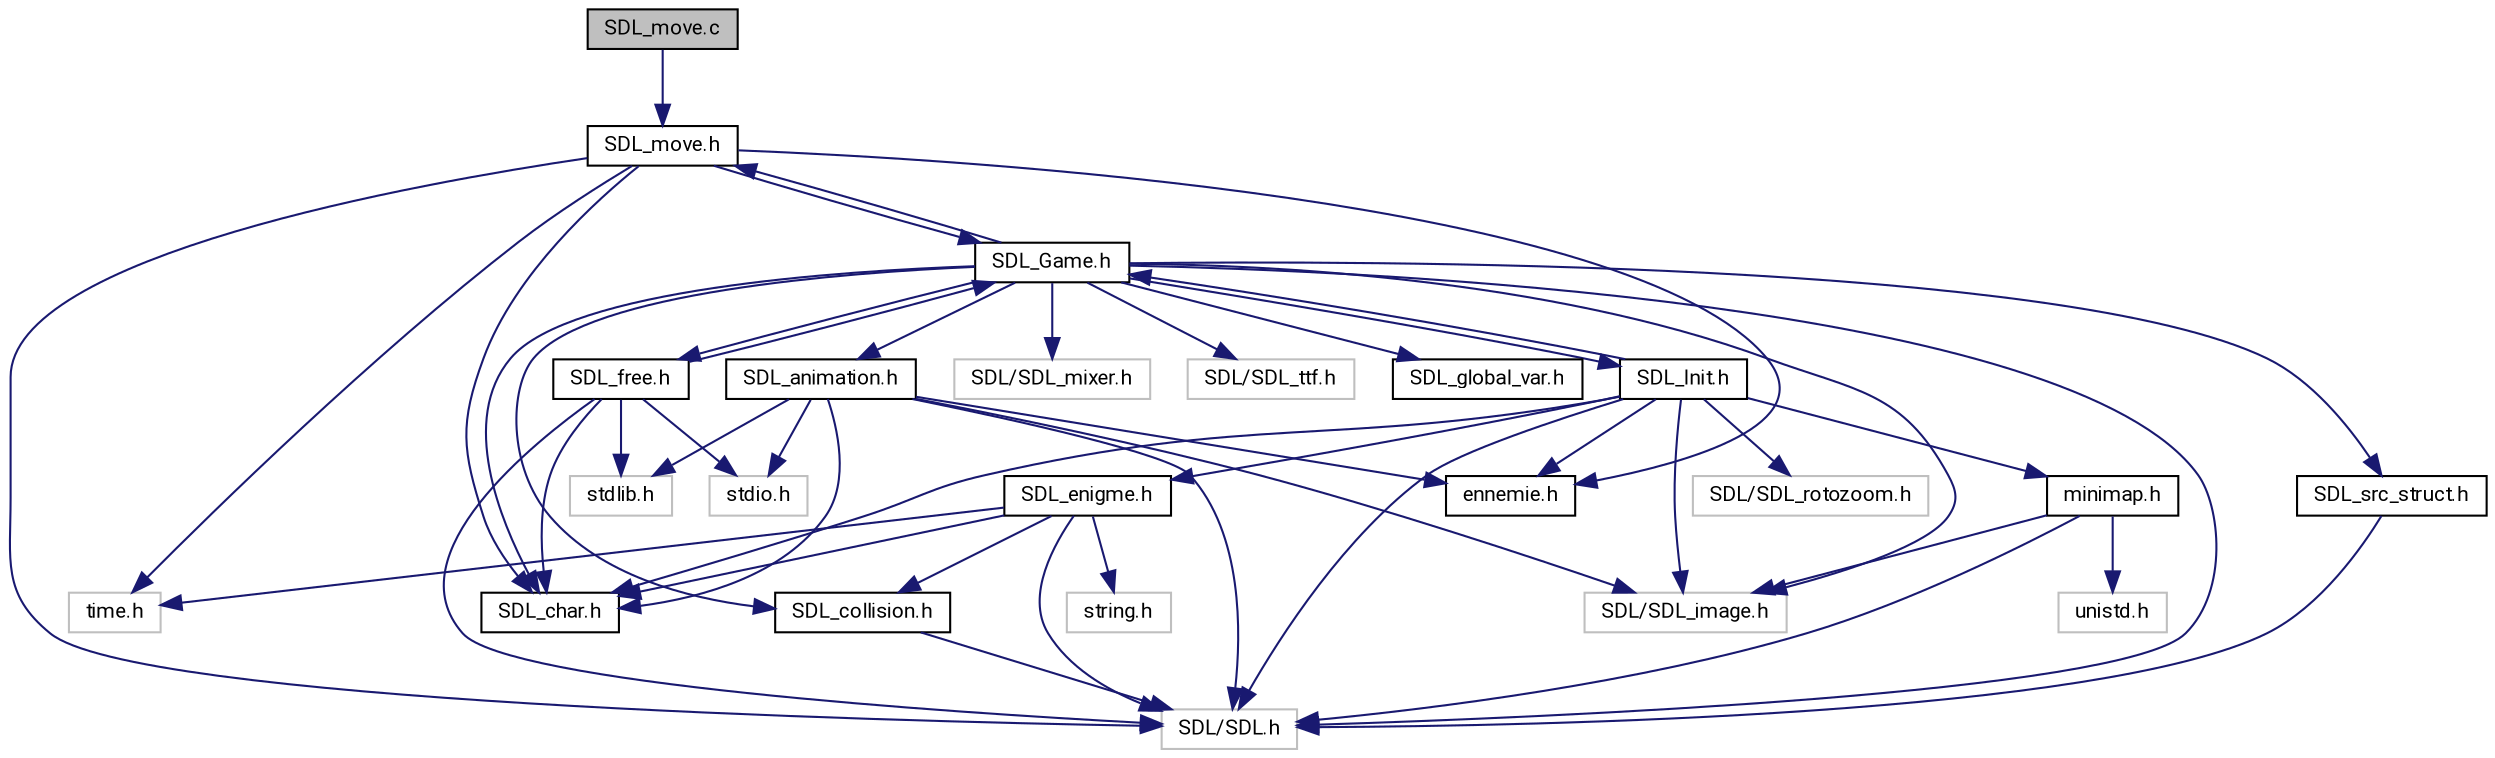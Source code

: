 digraph "SDL_move.c"
{
 // LATEX_PDF_SIZE
  edge [fontname="Roboto",fontsize="10",labelfontname="Roboto",labelfontsize="10"];
  node [fontname="Roboto",fontsize="10",shape=record];
  Node0 [label="SDL_move.c",height=0.2,width=0.4,color="black", fillcolor="grey75", style="filled", fontcolor="black",tooltip="moving a character lib"];
  Node0 -> Node1 [color="midnightblue",fontsize="10",style="solid",fontname="Roboto"];
  Node1 [label="SDL_move.h",height=0.2,width=0.4,color="black", fillcolor="white", style="filled",URL="$SDL__move_8h.html",tooltip=" "];
  Node1 -> Node2 [color="midnightblue",fontsize="10",style="solid",fontname="Roboto"];
  Node2 [label="time.h",height=0.2,width=0.4,color="grey75", fillcolor="white", style="filled",tooltip=" "];
  Node1 -> Node3 [color="midnightblue",fontsize="10",style="solid",fontname="Roboto"];
  Node3 [label="SDL/SDL.h",height=0.2,width=0.4,color="grey75", fillcolor="white", style="filled",tooltip=" "];
  Node1 -> Node4 [color="midnightblue",fontsize="10",style="solid",fontname="Roboto"];
  Node4 [label="SDL_char.h",height=0.2,width=0.4,color="black", fillcolor="white", style="filled",URL="$SDL__char_8h.html",tooltip=" "];
  Node1 -> Node5 [color="midnightblue",fontsize="10",style="solid",fontname="Roboto"];
  Node5 [label="SDL_Game.h",height=0.2,width=0.4,color="black", fillcolor="white", style="filled",URL="$SDL__Game_8h.html",tooltip=" "];
  Node5 -> Node3 [color="midnightblue",fontsize="10",style="solid",fontname="Roboto"];
  Node5 -> Node6 [color="midnightblue",fontsize="10",style="solid",fontname="Roboto"];
  Node6 [label="SDL/SDL_image.h",height=0.2,width=0.4,color="grey75", fillcolor="white", style="filled",tooltip=" "];
  Node5 -> Node7 [color="midnightblue",fontsize="10",style="solid",fontname="Roboto"];
  Node7 [label="SDL/SDL_mixer.h",height=0.2,width=0.4,color="grey75", fillcolor="white", style="filled",tooltip=" "];
  Node5 -> Node8 [color="midnightblue",fontsize="10",style="solid",fontname="Roboto"];
  Node8 [label="SDL/SDL_ttf.h",height=0.2,width=0.4,color="grey75", fillcolor="white", style="filled",tooltip=" "];
  Node5 -> Node9 [color="midnightblue",fontsize="10",style="solid",fontname="Roboto"];
  Node9 [label="SDL_src_struct.h",height=0.2,width=0.4,color="black", fillcolor="white", style="filled",URL="$SDL__src__struct_8h.html",tooltip=" "];
  Node9 -> Node3 [color="midnightblue",fontsize="10",style="solid",fontname="Roboto"];
  Node5 -> Node4 [color="midnightblue",fontsize="10",style="solid",fontname="Roboto"];
  Node5 -> Node1 [color="midnightblue",fontsize="10",style="solid",fontname="Roboto"];
  Node5 -> Node10 [color="midnightblue",fontsize="10",style="solid",fontname="Roboto"];
  Node10 [label="SDL_animation.h",height=0.2,width=0.4,color="black", fillcolor="white", style="filled",URL="$SDL__animation_8h.html",tooltip=" "];
  Node10 -> Node3 [color="midnightblue",fontsize="10",style="solid",fontname="Roboto"];
  Node10 -> Node6 [color="midnightblue",fontsize="10",style="solid",fontname="Roboto"];
  Node10 -> Node11 [color="midnightblue",fontsize="10",style="solid",fontname="Roboto"];
  Node11 [label="stdlib.h",height=0.2,width=0.4,color="grey75", fillcolor="white", style="filled",tooltip=" "];
  Node10 -> Node12 [color="midnightblue",fontsize="10",style="solid",fontname="Roboto"];
  Node12 [label="stdio.h",height=0.2,width=0.4,color="grey75", fillcolor="white", style="filled",tooltip=" "];
  Node10 -> Node4 [color="midnightblue",fontsize="10",style="solid",fontname="Roboto"];
  Node10 -> Node13 [color="midnightblue",fontsize="10",style="solid",fontname="Roboto"];
  Node13 [label="ennemie.h",height=0.2,width=0.4,color="black", fillcolor="white", style="filled",URL="$ennemie_8h.html",tooltip=" "];
  Node5 -> Node14 [color="midnightblue",fontsize="10",style="solid",fontname="Roboto"];
  Node14 [label="SDL_collision.h",height=0.2,width=0.4,color="black", fillcolor="white", style="filled",URL="$SDL__collision_8h.html",tooltip=" "];
  Node14 -> Node3 [color="midnightblue",fontsize="10",style="solid",fontname="Roboto"];
  Node5 -> Node15 [color="midnightblue",fontsize="10",style="solid",fontname="Roboto"];
  Node15 [label="SDL_free.h",height=0.2,width=0.4,color="black", fillcolor="white", style="filled",URL="$SDL__free_8h.html",tooltip=" "];
  Node15 -> Node3 [color="midnightblue",fontsize="10",style="solid",fontname="Roboto"];
  Node15 -> Node11 [color="midnightblue",fontsize="10",style="solid",fontname="Roboto"];
  Node15 -> Node12 [color="midnightblue",fontsize="10",style="solid",fontname="Roboto"];
  Node15 -> Node4 [color="midnightblue",fontsize="10",style="solid",fontname="Roboto"];
  Node15 -> Node5 [color="midnightblue",fontsize="10",style="solid",fontname="Roboto"];
  Node5 -> Node16 [color="midnightblue",fontsize="10",style="solid",fontname="Roboto"];
  Node16 [label="SDL_Init.h",height=0.2,width=0.4,color="black", fillcolor="white", style="filled",URL="$SDL__Init_8h.html",tooltip=" "];
  Node16 -> Node3 [color="midnightblue",fontsize="10",style="solid",fontname="Roboto"];
  Node16 -> Node6 [color="midnightblue",fontsize="10",style="solid",fontname="Roboto"];
  Node16 -> Node4 [color="midnightblue",fontsize="10",style="solid",fontname="Roboto"];
  Node16 -> Node17 [color="midnightblue",fontsize="10",style="solid",fontname="Roboto"];
  Node17 [label="SDL_enigme.h",height=0.2,width=0.4,color="black", fillcolor="white", style="filled",URL="$SDL__enigme_8h.html",tooltip=" "];
  Node17 -> Node18 [color="midnightblue",fontsize="10",style="solid",fontname="Roboto"];
  Node18 [label="string.h",height=0.2,width=0.4,color="grey75", fillcolor="white", style="filled",tooltip=" "];
  Node17 -> Node3 [color="midnightblue",fontsize="10",style="solid",fontname="Roboto"];
  Node17 -> Node2 [color="midnightblue",fontsize="10",style="solid",fontname="Roboto"];
  Node17 -> Node4 [color="midnightblue",fontsize="10",style="solid",fontname="Roboto"];
  Node17 -> Node14 [color="midnightblue",fontsize="10",style="solid",fontname="Roboto"];
  Node16 -> Node5 [color="midnightblue",fontsize="10",style="solid",fontname="Roboto"];
  Node16 -> Node13 [color="midnightblue",fontsize="10",style="solid",fontname="Roboto"];
  Node16 -> Node19 [color="midnightblue",fontsize="10",style="solid",fontname="Roboto"];
  Node19 [label="minimap.h",height=0.2,width=0.4,color="black", fillcolor="white", style="filled",URL="$minimap_8h.html",tooltip=" "];
  Node19 -> Node3 [color="midnightblue",fontsize="10",style="solid",fontname="Roboto"];
  Node19 -> Node6 [color="midnightblue",fontsize="10",style="solid",fontname="Roboto"];
  Node19 -> Node20 [color="midnightblue",fontsize="10",style="solid",fontname="Roboto"];
  Node20 [label="unistd.h",height=0.2,width=0.4,color="grey75", fillcolor="white", style="filled",tooltip=" "];
  Node16 -> Node21 [color="midnightblue",fontsize="10",style="solid",fontname="Roboto"];
  Node21 [label="SDL/SDL_rotozoom.h",height=0.2,width=0.4,color="grey75", fillcolor="white", style="filled",tooltip=" "];
  Node5 -> Node22 [color="midnightblue",fontsize="10",style="solid",fontname="Roboto"];
  Node22 [label="SDL_global_var.h",height=0.2,width=0.4,color="black", fillcolor="white", style="filled",URL="$SDL__global__var_8h.html",tooltip=" "];
  Node1 -> Node13 [color="midnightblue",fontsize="10",style="solid",fontname="Roboto"];
}
